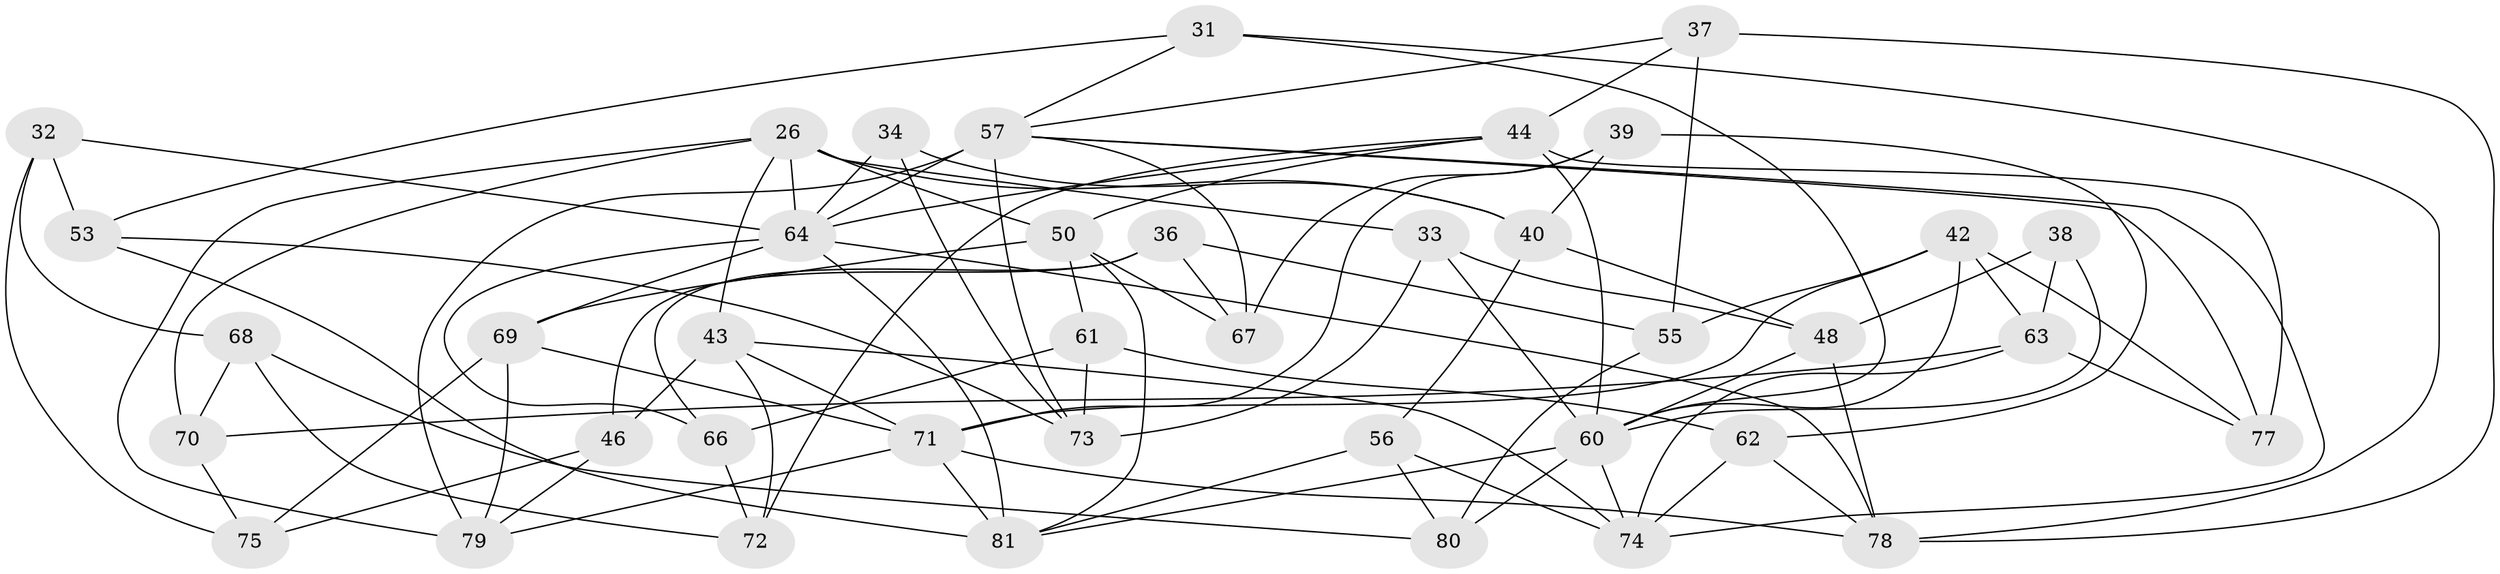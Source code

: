 // original degree distribution, {4: 1.0}
// Generated by graph-tools (version 1.1) at 2025/59/03/09/25 04:59:20]
// undirected, 40 vertices, 98 edges
graph export_dot {
graph [start="1"]
  node [color=gray90,style=filled];
  26 [super="+8+18"];
  31;
  32;
  33;
  34;
  36;
  37;
  38;
  39;
  40 [super="+27"];
  42 [super="+35"];
  43 [super="+7"];
  44 [super="+24+30"];
  46;
  48 [super="+15+25+16"];
  50 [super="+41"];
  53;
  55;
  56;
  57 [super="+14+23+19+54"];
  60 [super="+22+45+49+51"];
  61;
  62;
  63 [super="+58"];
  64 [super="+1+12+2+21"];
  66;
  67;
  68;
  69 [super="+20"];
  70;
  71 [super="+65"];
  72;
  73 [super="+59"];
  74 [super="+9+13"];
  75;
  77 [super="+28"];
  78 [super="+52"];
  79 [super="+76+47"];
  80;
  81 [super="+4+11"];
  26 -- 50 [weight=2];
  26 -- 43;
  26 -- 70;
  26 -- 64;
  26 -- 33;
  26 -- 79;
  26 -- 40;
  31 -- 57;
  31 -- 78;
  31 -- 53;
  31 -- 60;
  32 -- 53;
  32 -- 64;
  32 -- 75;
  32 -- 68;
  33 -- 48;
  33 -- 73;
  33 -- 60;
  34 -- 73;
  34 -- 64;
  34 -- 40 [weight=2];
  36 -- 67;
  36 -- 55;
  36 -- 46;
  36 -- 66;
  37 -- 55;
  37 -- 44;
  37 -- 57;
  37 -- 78;
  38 -- 48 [weight=2];
  38 -- 63;
  38 -- 60;
  39 -- 71;
  39 -- 40;
  39 -- 67;
  39 -- 62;
  40 -- 56;
  40 -- 48 [weight=3];
  42 -- 55;
  42 -- 77;
  42 -- 60 [weight=2];
  42 -- 71;
  42 -- 63;
  43 -- 71 [weight=2];
  43 -- 46;
  43 -- 72;
  43 -- 74;
  44 -- 77 [weight=3];
  44 -- 64 [weight=2];
  44 -- 72;
  44 -- 50;
  44 -- 60 [weight=2];
  46 -- 75;
  46 -- 79;
  48 -- 60;
  48 -- 78 [weight=3];
  50 -- 67;
  50 -- 69 [weight=2];
  50 -- 61;
  50 -- 81;
  53 -- 81;
  53 -- 73;
  55 -- 80;
  56 -- 81;
  56 -- 74;
  56 -- 80;
  57 -- 64 [weight=2];
  57 -- 74;
  57 -- 79 [weight=3];
  57 -- 67;
  57 -- 73 [weight=2];
  57 -- 77;
  60 -- 81;
  60 -- 80;
  60 -- 74 [weight=2];
  61 -- 62;
  61 -- 66;
  61 -- 73;
  62 -- 74;
  62 -- 78;
  63 -- 77;
  63 -- 74 [weight=2];
  63 -- 70;
  64 -- 66;
  64 -- 81 [weight=2];
  64 -- 69;
  64 -- 78;
  66 -- 72;
  68 -- 70;
  68 -- 72;
  68 -- 80;
  69 -- 75;
  69 -- 79;
  69 -- 71;
  70 -- 75;
  71 -- 81 [weight=2];
  71 -- 79 [weight=2];
  71 -- 78;
}
